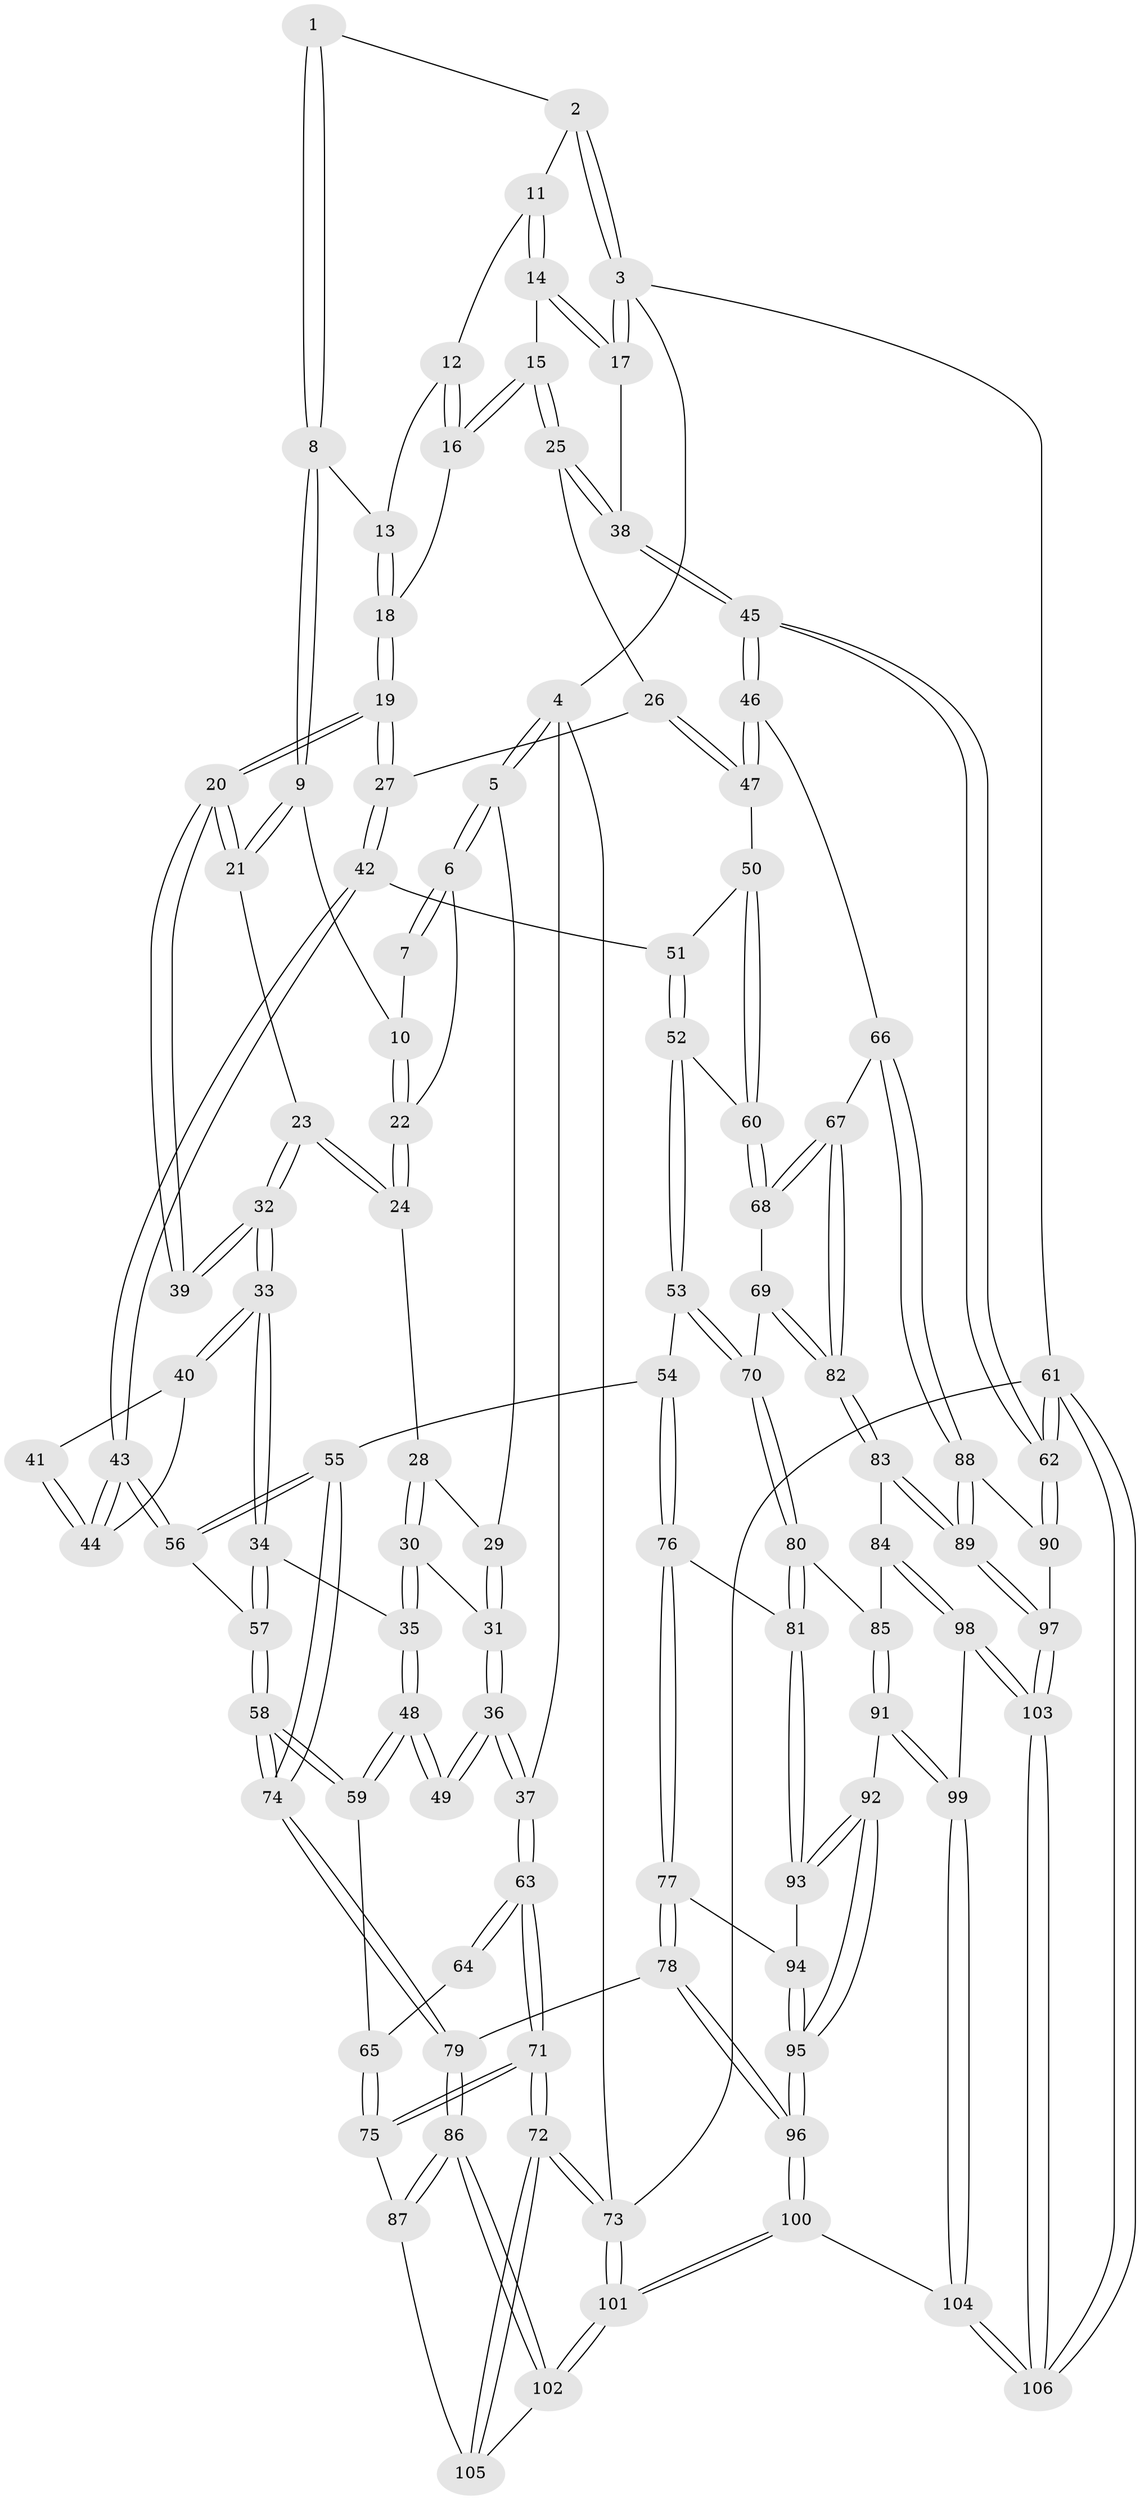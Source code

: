 // coarse degree distribution, {4: 0.3125, 3: 0.25, 5: 0.375, 2: 0.0625}
// Generated by graph-tools (version 1.1) at 2025/38/03/04/25 23:38:33]
// undirected, 106 vertices, 262 edges
graph export_dot {
  node [color=gray90,style=filled];
  1 [pos="+0.5080163131673013+0"];
  2 [pos="+1+0"];
  3 [pos="+1+0"];
  4 [pos="+0+0"];
  5 [pos="+0+0"];
  6 [pos="+0+0"];
  7 [pos="+0.3281281712676648+0"];
  8 [pos="+0.5195514585908804+0"];
  9 [pos="+0.4969943142844453+0.05601876601305485"];
  10 [pos="+0.3167372843236921+0.11134733427735913"];
  11 [pos="+0.8887671950321508+0"];
  12 [pos="+0.7568351743681495+0.06926012555373827"];
  13 [pos="+0.6932919849152582+0.07750952163523073"];
  14 [pos="+0.8954478137391355+0.09309285092378944"];
  15 [pos="+0.8741781146349125+0.2600539526021847"];
  16 [pos="+0.7752470415451952+0.1851474753265749"];
  17 [pos="+1+0.2766043570332137"];
  18 [pos="+0.659854238983467+0.18204168979951188"];
  19 [pos="+0.5451621388460365+0.2748129541425055"];
  20 [pos="+0.5311281482565228+0.26875655523512615"];
  21 [pos="+0.517385547422911+0.2521298987109166"];
  22 [pos="+0.27497849414311987+0.16533595780756954"];
  23 [pos="+0.2902080600254063+0.22319641724409142"];
  24 [pos="+0.27509323395405394+0.21204785806997964"];
  25 [pos="+0.8870197501579915+0.2998064151090074"];
  26 [pos="+0.8375825443443277+0.35052455957136264"];
  27 [pos="+0.6411138081527136+0.38194284633103026"];
  28 [pos="+0.25220836815100506+0.21871466274814338"];
  29 [pos="+0.09112700773061849+0.18383277230027747"];
  30 [pos="+0.10518436111745552+0.39730397050234695"];
  31 [pos="+0.05145544228664745+0.38721667188216946"];
  32 [pos="+0.2920465283963067+0.37797876690119775"];
  33 [pos="+0.26726386001710073+0.4776681281341627"];
  34 [pos="+0.2627076927376195+0.4804926899836719"];
  35 [pos="+0.23571384947595533+0.487155476196685"];
  36 [pos="+0.008659943194984832+0.3983778098426568"];
  37 [pos="+0+0.43355885415684947"];
  38 [pos="+1+0.31579007985429647"];
  39 [pos="+0.5078846676827272+0.2937577363131438"];
  40 [pos="+0.2995961043396914+0.4759388533356872"];
  41 [pos="+0.4618212853439127+0.35713763103163054"];
  42 [pos="+0.6405545045563044+0.3852092041452385"];
  43 [pos="+0.48067514966831454+0.5549073784989791"];
  44 [pos="+0.44132923026024967+0.5228569090152365"];
  45 [pos="+1+0.6483859794711977"];
  46 [pos="+0.9809993476836044+0.6455391006275034"];
  47 [pos="+0.8833303502386489+0.5553947851564508"];
  48 [pos="+0.181673445642819+0.6146466321023892"];
  49 [pos="+0.10490317361440274+0.6039765675500056"];
  50 [pos="+0.7913539249750416+0.569551912088238"];
  51 [pos="+0.6632537041692151+0.4707524112169578"];
  52 [pos="+0.6470175176962087+0.597829865846975"];
  53 [pos="+0.5794943610197592+0.6545292956471059"];
  54 [pos="+0.5060698676439783+0.656049340452128"];
  55 [pos="+0.49773343643279044+0.647221342043515"];
  56 [pos="+0.49042783548268337+0.635297953595395"];
  57 [pos="+0.3570267282068975+0.6265403571913655"];
  58 [pos="+0.24249959905642163+0.7707834867292782"];
  59 [pos="+0.19751082911717857+0.7024372896423196"];
  60 [pos="+0.7316351724002562+0.6279985016788515"];
  61 [pos="+1+1"];
  62 [pos="+1+1"];
  63 [pos="+0+0.5787468038944364"];
  64 [pos="+0.05991912766281102+0.6086340723715375"];
  65 [pos="+0.0618830781162769+0.7184318830194419"];
  66 [pos="+0.8940664383107089+0.7203802438783543"];
  67 [pos="+0.8415958885011332+0.7187368714349788"];
  68 [pos="+0.7473906904013514+0.6944241713571923"];
  69 [pos="+0.6983860093389008+0.7344944810804962"];
  70 [pos="+0.6544793344551201+0.7319156570007902"];
  71 [pos="+0+0.7673624423216181"];
  72 [pos="+0+0.8787685773256263"];
  73 [pos="+0+1"];
  74 [pos="+0.24368250488202653+0.7747044264648373"];
  75 [pos="+0+0.7847316685670376"];
  76 [pos="+0.4872372602749694+0.7761244189044431"];
  77 [pos="+0.3857537667388841+0.8176074987651146"];
  78 [pos="+0.2830560683321525+0.8295199430981208"];
  79 [pos="+0.24850393104710788+0.8137088291521447"];
  80 [pos="+0.6209629172466328+0.8037366192769988"];
  81 [pos="+0.5111371173807288+0.8038757774747834"];
  82 [pos="+0.7327667146181415+0.8138805699790251"];
  83 [pos="+0.7370028473553214+0.8841499307482078"];
  84 [pos="+0.7068160181558117+0.8823429019946751"];
  85 [pos="+0.6292345692703293+0.8182645086295935"];
  86 [pos="+0.17956538031435962+0.8766099753212143"];
  87 [pos="+0+0.813700804875039"];
  88 [pos="+0.8780543637818803+0.7879909399129583"];
  89 [pos="+0.7783715448368664+0.9139954035017454"];
  90 [pos="+0.951410349063507+0.8912116217996247"];
  91 [pos="+0.5674181672275608+0.9171657743890096"];
  92 [pos="+0.5533149864594967+0.9135445784539996"];
  93 [pos="+0.5124702973809535+0.8108387287578387"];
  94 [pos="+0.45155991013531305+0.9112007475822996"];
  95 [pos="+0.46286642749461177+0.9798390868621237"];
  96 [pos="+0.4149557006658105+1"];
  97 [pos="+0.7956343528340413+0.9609354831261988"];
  98 [pos="+0.601958947673872+0.9346480279786643"];
  99 [pos="+0.5995977573614895+0.9348246126162119"];
  100 [pos="+0.4096294337038187+1"];
  101 [pos="+0.12142062114107867+1"];
  102 [pos="+0.13921088394732625+1"];
  103 [pos="+0.8078796950275254+1"];
  104 [pos="+0.5511347728022068+1"];
  105 [pos="+0.04600257307762373+0.9631855788922435"];
  106 [pos="+0.8481070662799978+1"];
  1 -- 2;
  1 -- 8;
  1 -- 8;
  2 -- 3;
  2 -- 3;
  2 -- 11;
  3 -- 4;
  3 -- 17;
  3 -- 17;
  3 -- 61;
  4 -- 5;
  4 -- 5;
  4 -- 37;
  4 -- 73;
  5 -- 6;
  5 -- 6;
  5 -- 29;
  6 -- 7;
  6 -- 7;
  6 -- 22;
  7 -- 10;
  8 -- 9;
  8 -- 9;
  8 -- 13;
  9 -- 10;
  9 -- 21;
  9 -- 21;
  10 -- 22;
  10 -- 22;
  11 -- 12;
  11 -- 14;
  11 -- 14;
  12 -- 13;
  12 -- 16;
  12 -- 16;
  13 -- 18;
  13 -- 18;
  14 -- 15;
  14 -- 17;
  14 -- 17;
  15 -- 16;
  15 -- 16;
  15 -- 25;
  15 -- 25;
  16 -- 18;
  17 -- 38;
  18 -- 19;
  18 -- 19;
  19 -- 20;
  19 -- 20;
  19 -- 27;
  19 -- 27;
  20 -- 21;
  20 -- 21;
  20 -- 39;
  20 -- 39;
  21 -- 23;
  22 -- 24;
  22 -- 24;
  23 -- 24;
  23 -- 24;
  23 -- 32;
  23 -- 32;
  24 -- 28;
  25 -- 26;
  25 -- 38;
  25 -- 38;
  26 -- 27;
  26 -- 47;
  26 -- 47;
  27 -- 42;
  27 -- 42;
  28 -- 29;
  28 -- 30;
  28 -- 30;
  29 -- 31;
  29 -- 31;
  30 -- 31;
  30 -- 35;
  30 -- 35;
  31 -- 36;
  31 -- 36;
  32 -- 33;
  32 -- 33;
  32 -- 39;
  32 -- 39;
  33 -- 34;
  33 -- 34;
  33 -- 40;
  33 -- 40;
  34 -- 35;
  34 -- 57;
  34 -- 57;
  35 -- 48;
  35 -- 48;
  36 -- 37;
  36 -- 37;
  36 -- 49;
  36 -- 49;
  37 -- 63;
  37 -- 63;
  38 -- 45;
  38 -- 45;
  40 -- 41;
  40 -- 44;
  41 -- 44;
  41 -- 44;
  42 -- 43;
  42 -- 43;
  42 -- 51;
  43 -- 44;
  43 -- 44;
  43 -- 56;
  43 -- 56;
  45 -- 46;
  45 -- 46;
  45 -- 62;
  45 -- 62;
  46 -- 47;
  46 -- 47;
  46 -- 66;
  47 -- 50;
  48 -- 49;
  48 -- 49;
  48 -- 59;
  48 -- 59;
  50 -- 51;
  50 -- 60;
  50 -- 60;
  51 -- 52;
  51 -- 52;
  52 -- 53;
  52 -- 53;
  52 -- 60;
  53 -- 54;
  53 -- 70;
  53 -- 70;
  54 -- 55;
  54 -- 76;
  54 -- 76;
  55 -- 56;
  55 -- 56;
  55 -- 74;
  55 -- 74;
  56 -- 57;
  57 -- 58;
  57 -- 58;
  58 -- 59;
  58 -- 59;
  58 -- 74;
  58 -- 74;
  59 -- 65;
  60 -- 68;
  60 -- 68;
  61 -- 62;
  61 -- 62;
  61 -- 106;
  61 -- 106;
  61 -- 73;
  62 -- 90;
  62 -- 90;
  63 -- 64;
  63 -- 64;
  63 -- 71;
  63 -- 71;
  64 -- 65;
  65 -- 75;
  65 -- 75;
  66 -- 67;
  66 -- 88;
  66 -- 88;
  67 -- 68;
  67 -- 68;
  67 -- 82;
  67 -- 82;
  68 -- 69;
  69 -- 70;
  69 -- 82;
  69 -- 82;
  70 -- 80;
  70 -- 80;
  71 -- 72;
  71 -- 72;
  71 -- 75;
  71 -- 75;
  72 -- 73;
  72 -- 73;
  72 -- 105;
  72 -- 105;
  73 -- 101;
  73 -- 101;
  74 -- 79;
  74 -- 79;
  75 -- 87;
  76 -- 77;
  76 -- 77;
  76 -- 81;
  77 -- 78;
  77 -- 78;
  77 -- 94;
  78 -- 79;
  78 -- 96;
  78 -- 96;
  79 -- 86;
  79 -- 86;
  80 -- 81;
  80 -- 81;
  80 -- 85;
  81 -- 93;
  81 -- 93;
  82 -- 83;
  82 -- 83;
  83 -- 84;
  83 -- 89;
  83 -- 89;
  84 -- 85;
  84 -- 98;
  84 -- 98;
  85 -- 91;
  85 -- 91;
  86 -- 87;
  86 -- 87;
  86 -- 102;
  86 -- 102;
  87 -- 105;
  88 -- 89;
  88 -- 89;
  88 -- 90;
  89 -- 97;
  89 -- 97;
  90 -- 97;
  91 -- 92;
  91 -- 99;
  91 -- 99;
  92 -- 93;
  92 -- 93;
  92 -- 95;
  92 -- 95;
  93 -- 94;
  94 -- 95;
  94 -- 95;
  95 -- 96;
  95 -- 96;
  96 -- 100;
  96 -- 100;
  97 -- 103;
  97 -- 103;
  98 -- 99;
  98 -- 103;
  98 -- 103;
  99 -- 104;
  99 -- 104;
  100 -- 101;
  100 -- 101;
  100 -- 104;
  101 -- 102;
  101 -- 102;
  102 -- 105;
  103 -- 106;
  103 -- 106;
  104 -- 106;
  104 -- 106;
}

